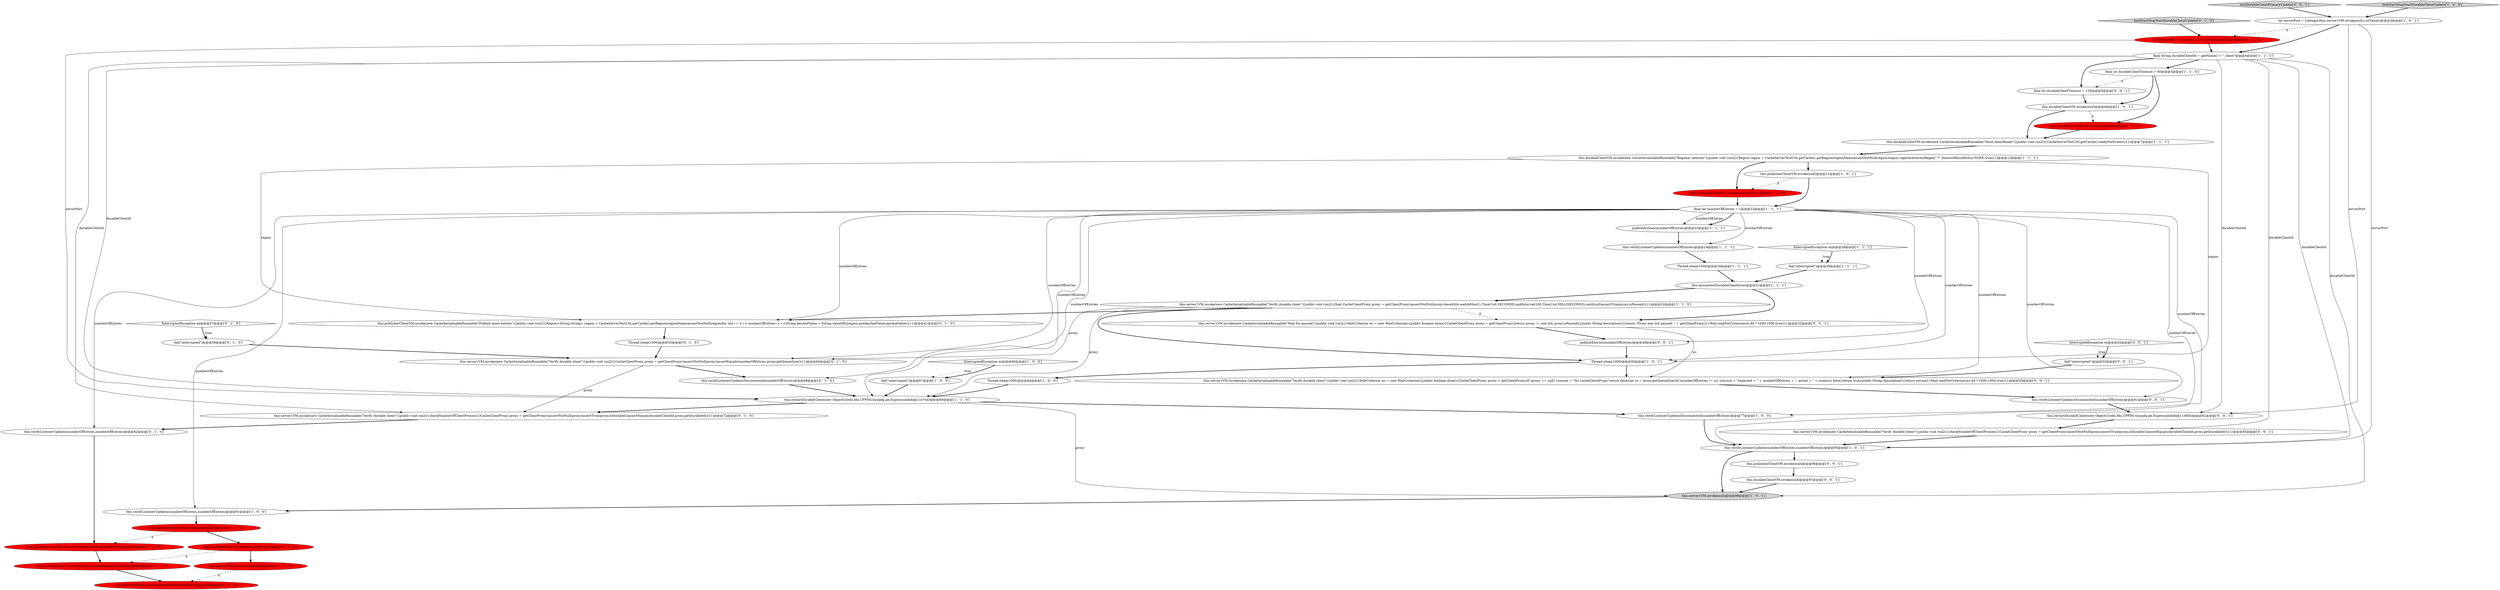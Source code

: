 digraph {
5 [style = filled, label = "this.durableClientVM.invoke(new CacheSerializableRunnable(\"Send clientReady\"){public void run2(){CacheServerTestUtil.getCache().readyForEvents()}})@@@7@@@['1', '1', '1']", fillcolor = white, shape = ellipse image = "AAA0AAABBB1BBB"];
10 [style = filled, label = "final String durableClientId = getName() + \"_client\"@@@4@@@['1', '1', '1']", fillcolor = white, shape = ellipse image = "AAA0AAABBB1BBB"];
49 [style = filled, label = "this.durableClientVM.invoke(null)@@@97@@@['0', '0', '1']", fillcolor = white, shape = ellipse image = "AAA0AAABBB3BBB"];
35 [style = filled, label = "this.durableClientVM.invoke(null)@@@6@@@['0', '1', '0']", fillcolor = red, shape = ellipse image = "AAA1AAABBB2BBB"];
37 [style = filled, label = "fail(\"interrupted\")@@@58@@@['0', '1', '0']", fillcolor = white, shape = ellipse image = "AAA0AAABBB2BBB"];
44 [style = filled, label = "fail(\"interrupted\")@@@53@@@['0', '0', '1']", fillcolor = white, shape = ellipse image = "AAA0AAABBB3BBB"];
47 [style = filled, label = "this.publisherClientVM.invoke(null)@@@96@@@['0', '0', '1']", fillcolor = white, shape = ellipse image = "AAA0AAABBB3BBB"];
42 [style = filled, label = "this.publisherClientVM.invoke(null)@@@21@@@['0', '1', '0']", fillcolor = red, shape = ellipse image = "AAA1AAABBB2BBB"];
9 [style = filled, label = "this.verifyListenerUpdatesDisconnected(numberOfEntries)@@@77@@@['1', '0', '0']", fillcolor = white, shape = ellipse image = "AAA0AAABBB1BBB"];
36 [style = filled, label = "testStartStopStartDurableClientUpdate['0', '1', '0']", fillcolor = lightgray, shape = diamond image = "AAA0AAABBB2BBB"];
50 [style = filled, label = "publishEntries(numberOfEntries)@@@48@@@['0', '0', '1']", fillcolor = white, shape = ellipse image = "AAA0AAABBB3BBB"];
2 [style = filled, label = "fail(\"interrupted\")@@@67@@@['1', '0', '0']", fillcolor = white, shape = ellipse image = "AAA0AAABBB1BBB"];
31 [style = filled, label = "int serverPort = this.server1VM.invoke(null)@@@3@@@['0', '1', '0']", fillcolor = red, shape = ellipse image = "AAA1AAABBB2BBB"];
32 [style = filled, label = "this.server1VM.invoke(new CacheSerializableRunnable(\"Verify durable client\"){public void run2(){CacheClientProxy proxy = getClientProxy()assertNotNull(proxy)assertEquals(numberOfEntries,proxy.getQueueSize())}})@@@60@@@['0', '1', '0']", fillcolor = white, shape = ellipse image = "AAA0AAABBB2BBB"];
51 [style = filled, label = "this.server1VM.invoke(new CacheSerializableRunnable(\"Verify durable client\"){public void run2(){checkNumberOfClientProxies(1)CacheClientProxy proxy = getClientProxy()assertNotNull(proxy)assertTrue(proxy.isDurable())assertEquals(durableClientId,proxy.getDurableId())}})@@@85@@@['0', '0', '1']", fillcolor = white, shape = ellipse image = "AAA0AAABBB3BBB"];
53 [style = filled, label = "this.server1VM.invoke(new CacheSerializableRunnable(\"Wait for paused\"){public void run2(){WaitCriterion wc = new WaitCriterion(){public boolean done(){CacheClientProxy proxy = getClientProxy()return proxy != null && proxy.isPaused()}public String description(){return \"Proxy was not paused: \" + getClientProxy()}}Wait.waitForCriterion(wc,60 * 1000,1000,true)}})@@@32@@@['0', '0', '1']", fillcolor = white, shape = ellipse image = "AAA0AAABBB3BBB"];
43 [style = filled, label = "this.server1VM.invoke(new CacheSerializableRunnable(\"Verify durable client\"){public void run2(){WaitCriterion wc = new WaitCriterion(){public boolean done(){CacheClientProxy proxy = getClientProxy()if (proxy == null) {excuse = \"No CacheClientProxy\"return false}int sz = proxy.getQueueSize()if (numberOfEntries != sz) {excuse = \"expected = \" + numberOfEntries + \", actual = \" + szreturn false}return true}public String description(){return excuse}}Wait.waitForCriterion(wc,60 * 1000,1000,true)}})@@@55@@@['0', '0', '1']", fillcolor = white, shape = ellipse image = "AAA0AAABBB3BBB"];
38 [style = filled, label = "InterruptedException ex@@@57@@@['0', '1', '0']", fillcolor = white, shape = diamond image = "AAA0AAABBB2BBB"];
22 [style = filled, label = "this.server1VM.invoke(null)@@@94@@@['1', '0', '0']", fillcolor = red, shape = ellipse image = "AAA1AAABBB1BBB"];
46 [style = filled, label = "this.restartDurableClient(new Object((((edu.fdu.CPPDG.tinypdg.pe.ExpressionInfo@11e95b)@@@82@@@['0', '0', '1']", fillcolor = white, shape = ellipse image = "AAA0AAABBB3BBB"];
45 [style = filled, label = "final int durableClientTimeout = 120@@@5@@@['0', '0', '1']", fillcolor = white, shape = ellipse image = "AAA0AAABBB3BBB"];
8 [style = filled, label = "this.restartDurableClient(new Object((((edu.fdu.CPPDG.tinypdg.pe.ExpressionInfo@11e7d4)@@@69@@@['1', '1', '0']", fillcolor = white, shape = ellipse image = "AAA0AAABBB1BBB"];
28 [style = filled, label = "this.server1VM.invoke((SerializableRunnableIF)null)@@@85@@@['0', '1', '0']", fillcolor = red, shape = ellipse image = "AAA1AAABBB2BBB"];
40 [style = filled, label = "this.server1VM.invoke(new CacheSerializableRunnable(\"Verify durable client\"){public void run2(){checkNumberOfClientProxies(1)CacheClientProxy proxy = getClientProxy()assertNotNull(proxy)assertTrue(proxy.isDurable())assertEquals(durableClientId,proxy.getDurableId())}})@@@72@@@['0', '1', '0']", fillcolor = white, shape = ellipse image = "AAA0AAABBB2BBB"];
25 [style = filled, label = "Thread.sleep(1000)@@@50@@@['1', '0', '1']", fillcolor = white, shape = ellipse image = "AAA0AAABBB1BBB"];
39 [style = filled, label = "this.verifyListenerUpdatesDisconnected(numberOfEntries)@@@68@@@['0', '1', '0']", fillcolor = white, shape = ellipse image = "AAA0AAABBB2BBB"];
23 [style = filled, label = "this.server1VM.invoke(null)@@@98@@@['1', '0', '1']", fillcolor = lightgray, shape = ellipse image = "AAA0AAABBB1BBB"];
54 [style = filled, label = "testDurableClientPrimaryUpdate['0', '0', '1']", fillcolor = lightgray, shape = diamond image = "AAA0AAABBB3BBB"];
3 [style = filled, label = "this.durableClientVM.invoke(null)@@@93@@@['1', '0', '0']", fillcolor = red, shape = ellipse image = "AAA1AAABBB1BBB"];
34 [style = filled, label = "this.publisherClientVM.invoke((SerializableRunnableIF)null)@@@83@@@['0', '1', '0']", fillcolor = red, shape = ellipse image = "AAA1AAABBB2BBB"];
17 [style = filled, label = "this.disconnectDurableClient(true)@@@31@@@['1', '1', '1']", fillcolor = white, shape = ellipse image = "AAA0AAABBB1BBB"];
12 [style = filled, label = "testStartStopStartDurableClientUpdate['1', '0', '0']", fillcolor = lightgray, shape = diamond image = "AAA0AAABBB1BBB"];
19 [style = filled, label = "this.publisherClientVM.invoke(null)@@@92@@@['1', '0', '0']", fillcolor = red, shape = ellipse image = "AAA1AAABBB1BBB"];
13 [style = filled, label = "final int durableClientTimeout = 60@@@5@@@['1', '1', '0']", fillcolor = white, shape = ellipse image = "AAA0AAABBB1BBB"];
16 [style = filled, label = "this.verifyListenerUpdates(numberOfEntries,numberOfEntries)@@@91@@@['1', '0', '0']", fillcolor = white, shape = ellipse image = "AAA0AAABBB1BBB"];
7 [style = filled, label = "int serverPort = ((Integer)this.server1VM.invoke(null)).intValue()@@@3@@@['1', '0', '1']", fillcolor = white, shape = ellipse image = "AAA0AAABBB1BBB"];
29 [style = filled, label = "this.verifyListenerUpdates(numberOfEntries,numberOfEntries)@@@82@@@['0', '1', '0']", fillcolor = white, shape = ellipse image = "AAA0AAABBB2BBB"];
41 [style = filled, label = "this.durableClientVM.invoke((SerializableRunnableIF)null)@@@84@@@['0', '1', '0']", fillcolor = red, shape = ellipse image = "AAA1AAABBB2BBB"];
30 [style = filled, label = "this.publisherClientVM.invoke(new CacheSerializableRunnable(\"Publish more entries\"){public void run2(){Region<String,String> region = CacheServerTestUtil.getCache().getRegion(regionName)assertNotNull(region)for (int i = 0 i < numberOfEntries i++){String keyAndValue = String.valueOf(i)region.put(keyAndValue,keyAndValue)}}})@@@41@@@['0', '1', '0']", fillcolor = white, shape = ellipse image = "AAA0AAABBB2BBB"];
20 [style = filled, label = "this.durableClientVM.invoke(null)@@@6@@@['1', '0', '1']", fillcolor = white, shape = ellipse image = "AAA0AAABBB1BBB"];
26 [style = filled, label = "fail(\"interrupted\")@@@29@@@['1', '1', '1']", fillcolor = white, shape = ellipse image = "AAA0AAABBB1BBB"];
33 [style = filled, label = "Thread.sleep(1000)@@@55@@@['0', '1', '0']", fillcolor = white, shape = ellipse image = "AAA0AAABBB2BBB"];
48 [style = filled, label = "InterruptedException ex@@@52@@@['0', '0', '1']", fillcolor = white, shape = diamond image = "AAA0AAABBB3BBB"];
18 [style = filled, label = "InterruptedException ex@@@66@@@['1', '0', '0']", fillcolor = white, shape = diamond image = "AAA0AAABBB1BBB"];
27 [style = filled, label = "publishEntries(numberOfEntries)@@@23@@@['1', '1', '1']", fillcolor = white, shape = ellipse image = "AAA0AAABBB1BBB"];
1 [style = filled, label = "this.verifyListenerUpdates(numberOfEntries,numberOfEntries)@@@95@@@['1', '0', '1']", fillcolor = white, shape = ellipse image = "AAA0AAABBB1BBB"];
4 [style = filled, label = "final int numberOfEntries = 1@@@22@@@['1', '1', '1']", fillcolor = white, shape = ellipse image = "AAA0AAABBB1BBB"];
0 [style = filled, label = "this.verifyListenerUpdates(numberOfEntries)@@@24@@@['1', '1', '1']", fillcolor = white, shape = ellipse image = "AAA0AAABBB1BBB"];
6 [style = filled, label = "Thread.sleep(1000)@@@64@@@['1', '0', '0']", fillcolor = white, shape = ellipse image = "AAA0AAABBB1BBB"];
15 [style = filled, label = "this.server1VM.invoke(new CacheSerializableRunnable(\"Verify durable client\"){public void run2(){final CacheClientProxy proxy = getClientProxy()assertNotNull(proxy)Awaitility.waitAtMost(1,TimeUnit.SECONDS).pollInterval(200,TimeUnit.MILLISECONDS).until(null)assertTrue(proxy.isPaused())}})@@@32@@@['1', '1', '0']", fillcolor = white, shape = ellipse image = "AAA0AAABBB1BBB"];
11 [style = filled, label = "InterruptedException ex@@@28@@@['1', '1', '1']", fillcolor = white, shape = diamond image = "AAA0AAABBB1BBB"];
21 [style = filled, label = "this.durableClientVM.invoke(new CacheSerializableRunnable(\"Register interest\"){public void run2(){Region region = CacheServerTestUtil.getCache().getRegion(regionName)assertNotNull(region)region.registerInterestRegex(\".*\",InterestResultPolicy.NONE,true)}})@@@13@@@['1', '1', '1']", fillcolor = white, shape = ellipse image = "AAA0AAABBB1BBB"];
52 [style = filled, label = "this.verifyListenerUpdatesDisconnected(numberOfEntries)@@@81@@@['0', '0', '1']", fillcolor = white, shape = ellipse image = "AAA0AAABBB3BBB"];
14 [style = filled, label = "this.publisherClientVM.invoke(null)@@@21@@@['1', '0', '1']", fillcolor = white, shape = ellipse image = "AAA0AAABBB1BBB"];
24 [style = filled, label = "Thread.sleep(1000)@@@26@@@['1', '1', '1']", fillcolor = white, shape = ellipse image = "AAA0AAABBB1BBB"];
3->41 [style = dashed, label="0"];
21->42 [style = bold, label=""];
15->25 [style = bold, label=""];
48->44 [style = dotted, label="true"];
25->43 [style = bold, label=""];
51->1 [style = bold, label=""];
29->34 [style = bold, label=""];
25->6 [style = bold, label=""];
8->40 [style = bold, label=""];
12->7 [style = bold, label=""];
1->23 [style = bold, label=""];
41->28 [style = bold, label=""];
47->49 [style = bold, label=""];
4->9 [style = solid, label="numberOfEntries"];
46->51 [style = bold, label=""];
20->35 [style = dashed, label="0"];
19->34 [style = dashed, label="0"];
17->53 [style = bold, label=""];
13->45 [style = dashed, label="0"];
53->43 [style = solid, label="wc"];
0->24 [style = bold, label=""];
10->8 [style = solid, label="durableClientId"];
24->17 [style = bold, label=""];
37->32 [style = bold, label=""];
10->51 [style = solid, label="durableClientId"];
32->40 [style = solid, label="proxy"];
15->53 [style = dashed, label="0"];
19->3 [style = bold, label=""];
7->1 [style = solid, label="serverPort"];
10->23 [style = solid, label="durableClientId"];
10->40 [style = solid, label="durableClientId"];
27->0 [style = bold, label=""];
26->17 [style = bold, label=""];
31->8 [style = solid, label="serverPort"];
36->31 [style = bold, label=""];
39->8 [style = bold, label=""];
4->1 [style = solid, label="numberOfEntries"];
15->8 [style = solid, label="proxy"];
48->44 [style = bold, label=""];
16->19 [style = bold, label=""];
4->25 [style = solid, label="numberOfEntries"];
11->26 [style = dotted, label="true"];
35->5 [style = bold, label=""];
5->21 [style = bold, label=""];
22->28 [style = dashed, label="0"];
38->37 [style = bold, label=""];
4->52 [style = solid, label="numberOfEntries"];
10->45 [style = bold, label=""];
14->42 [style = dashed, label="0"];
17->15 [style = bold, label=""];
4->16 [style = solid, label="numberOfEntries"];
9->1 [style = bold, label=""];
40->29 [style = bold, label=""];
11->26 [style = bold, label=""];
14->4 [style = bold, label=""];
38->37 [style = dotted, label="true"];
21->25 [style = solid, label="region"];
21->30 [style = solid, label="region"];
54->7 [style = bold, label=""];
52->46 [style = bold, label=""];
7->31 [style = dashed, label="0"];
30->33 [style = bold, label=""];
49->23 [style = bold, label=""];
45->20 [style = bold, label=""];
4->32 [style = solid, label="numberOfEntries"];
53->50 [style = bold, label=""];
42->4 [style = bold, label=""];
4->39 [style = solid, label="numberOfEntries"];
10->13 [style = bold, label=""];
15->32 [style = solid, label="proxy"];
31->10 [style = bold, label=""];
7->46 [style = solid, label="serverPort"];
33->32 [style = bold, label=""];
32->39 [style = bold, label=""];
4->30 [style = solid, label="numberOfEntries"];
4->43 [style = solid, label="numberOfEntries"];
4->0 [style = solid, label="numberOfEntries"];
18->2 [style = dotted, label="true"];
21->14 [style = bold, label=""];
23->16 [style = bold, label=""];
4->27 [style = solid, label="numberOfEntries"];
7->10 [style = bold, label=""];
10->1 [style = solid, label="durableClientId"];
4->29 [style = solid, label="numberOfEntries"];
34->41 [style = bold, label=""];
15->30 [style = bold, label=""];
43->52 [style = bold, label=""];
10->46 [style = solid, label="durableClientId"];
18->2 [style = bold, label=""];
3->22 [style = bold, label=""];
4->8 [style = solid, label="numberOfEntries"];
44->43 [style = bold, label=""];
20->5 [style = bold, label=""];
50->25 [style = bold, label=""];
1->47 [style = bold, label=""];
4->50 [style = solid, label="numberOfEntries"];
4->27 [style = bold, label=""];
6->8 [style = bold, label=""];
8->9 [style = bold, label=""];
8->23 [style = solid, label="proxy"];
13->35 [style = bold, label=""];
2->8 [style = bold, label=""];
13->20 [style = bold, label=""];
}
